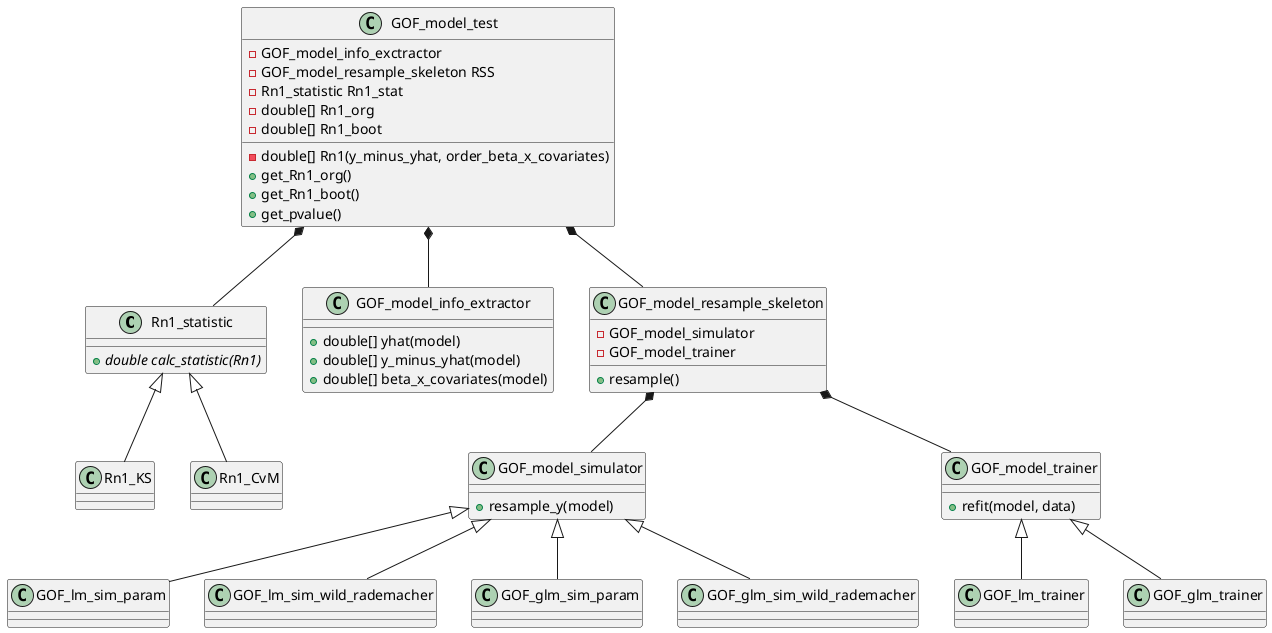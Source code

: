 @startuml
class Rn1_statistic {
    + {abstract} double calc_statistic(Rn1)
}
Rn1_statistic <|-- Rn1_KS
Rn1_statistic <|-- Rn1_CvM
class GOF_model_simulator {
    + resample_y(model)
}
GOF_model_simulator <|-- GOF_lm_sim_param
GOF_model_simulator <|-- GOF_lm_sim_wild_rademacher
GOF_model_simulator <|-- GOF_glm_sim_param
GOF_model_simulator <|-- GOF_glm_sim_wild_rademacher
class GOF_model_trainer {
    + refit(model, data)
}
GOF_model_trainer <|-- GOF_lm_trainer
GOF_model_trainer <|-- GOF_glm_trainer
class GOF_model_info_extractor {
    + double[] yhat(model)
    + double[] y_minus_yhat(model)
    + double[] beta_x_covariates(model)
}
class GOF_model_resample_skeleton {
    - GOF_model_simulator
    - GOF_model_trainer
    + resample()
}
GOF_model_resample_skeleton *-- GOF_model_simulator
GOF_model_resample_skeleton *-- GOF_model_trainer
class GOF_model_test {
    - GOF_model_info_exctractor
    - GOF_model_resample_skeleton RSS
    - Rn1_statistic Rn1_stat
    - double[] Rn1_org
    - double[] Rn1_boot
    - double[] Rn1(y_minus_yhat, order_beta_x_covariates)
    + get_Rn1_org()
    + get_Rn1_boot()
    + get_pvalue()
}
GOF_model_test *-- GOF_model_info_extractor
GOF_model_test *-- GOF_model_resample_skeleton
GOF_model_test *-- Rn1_statistic
@enduml
